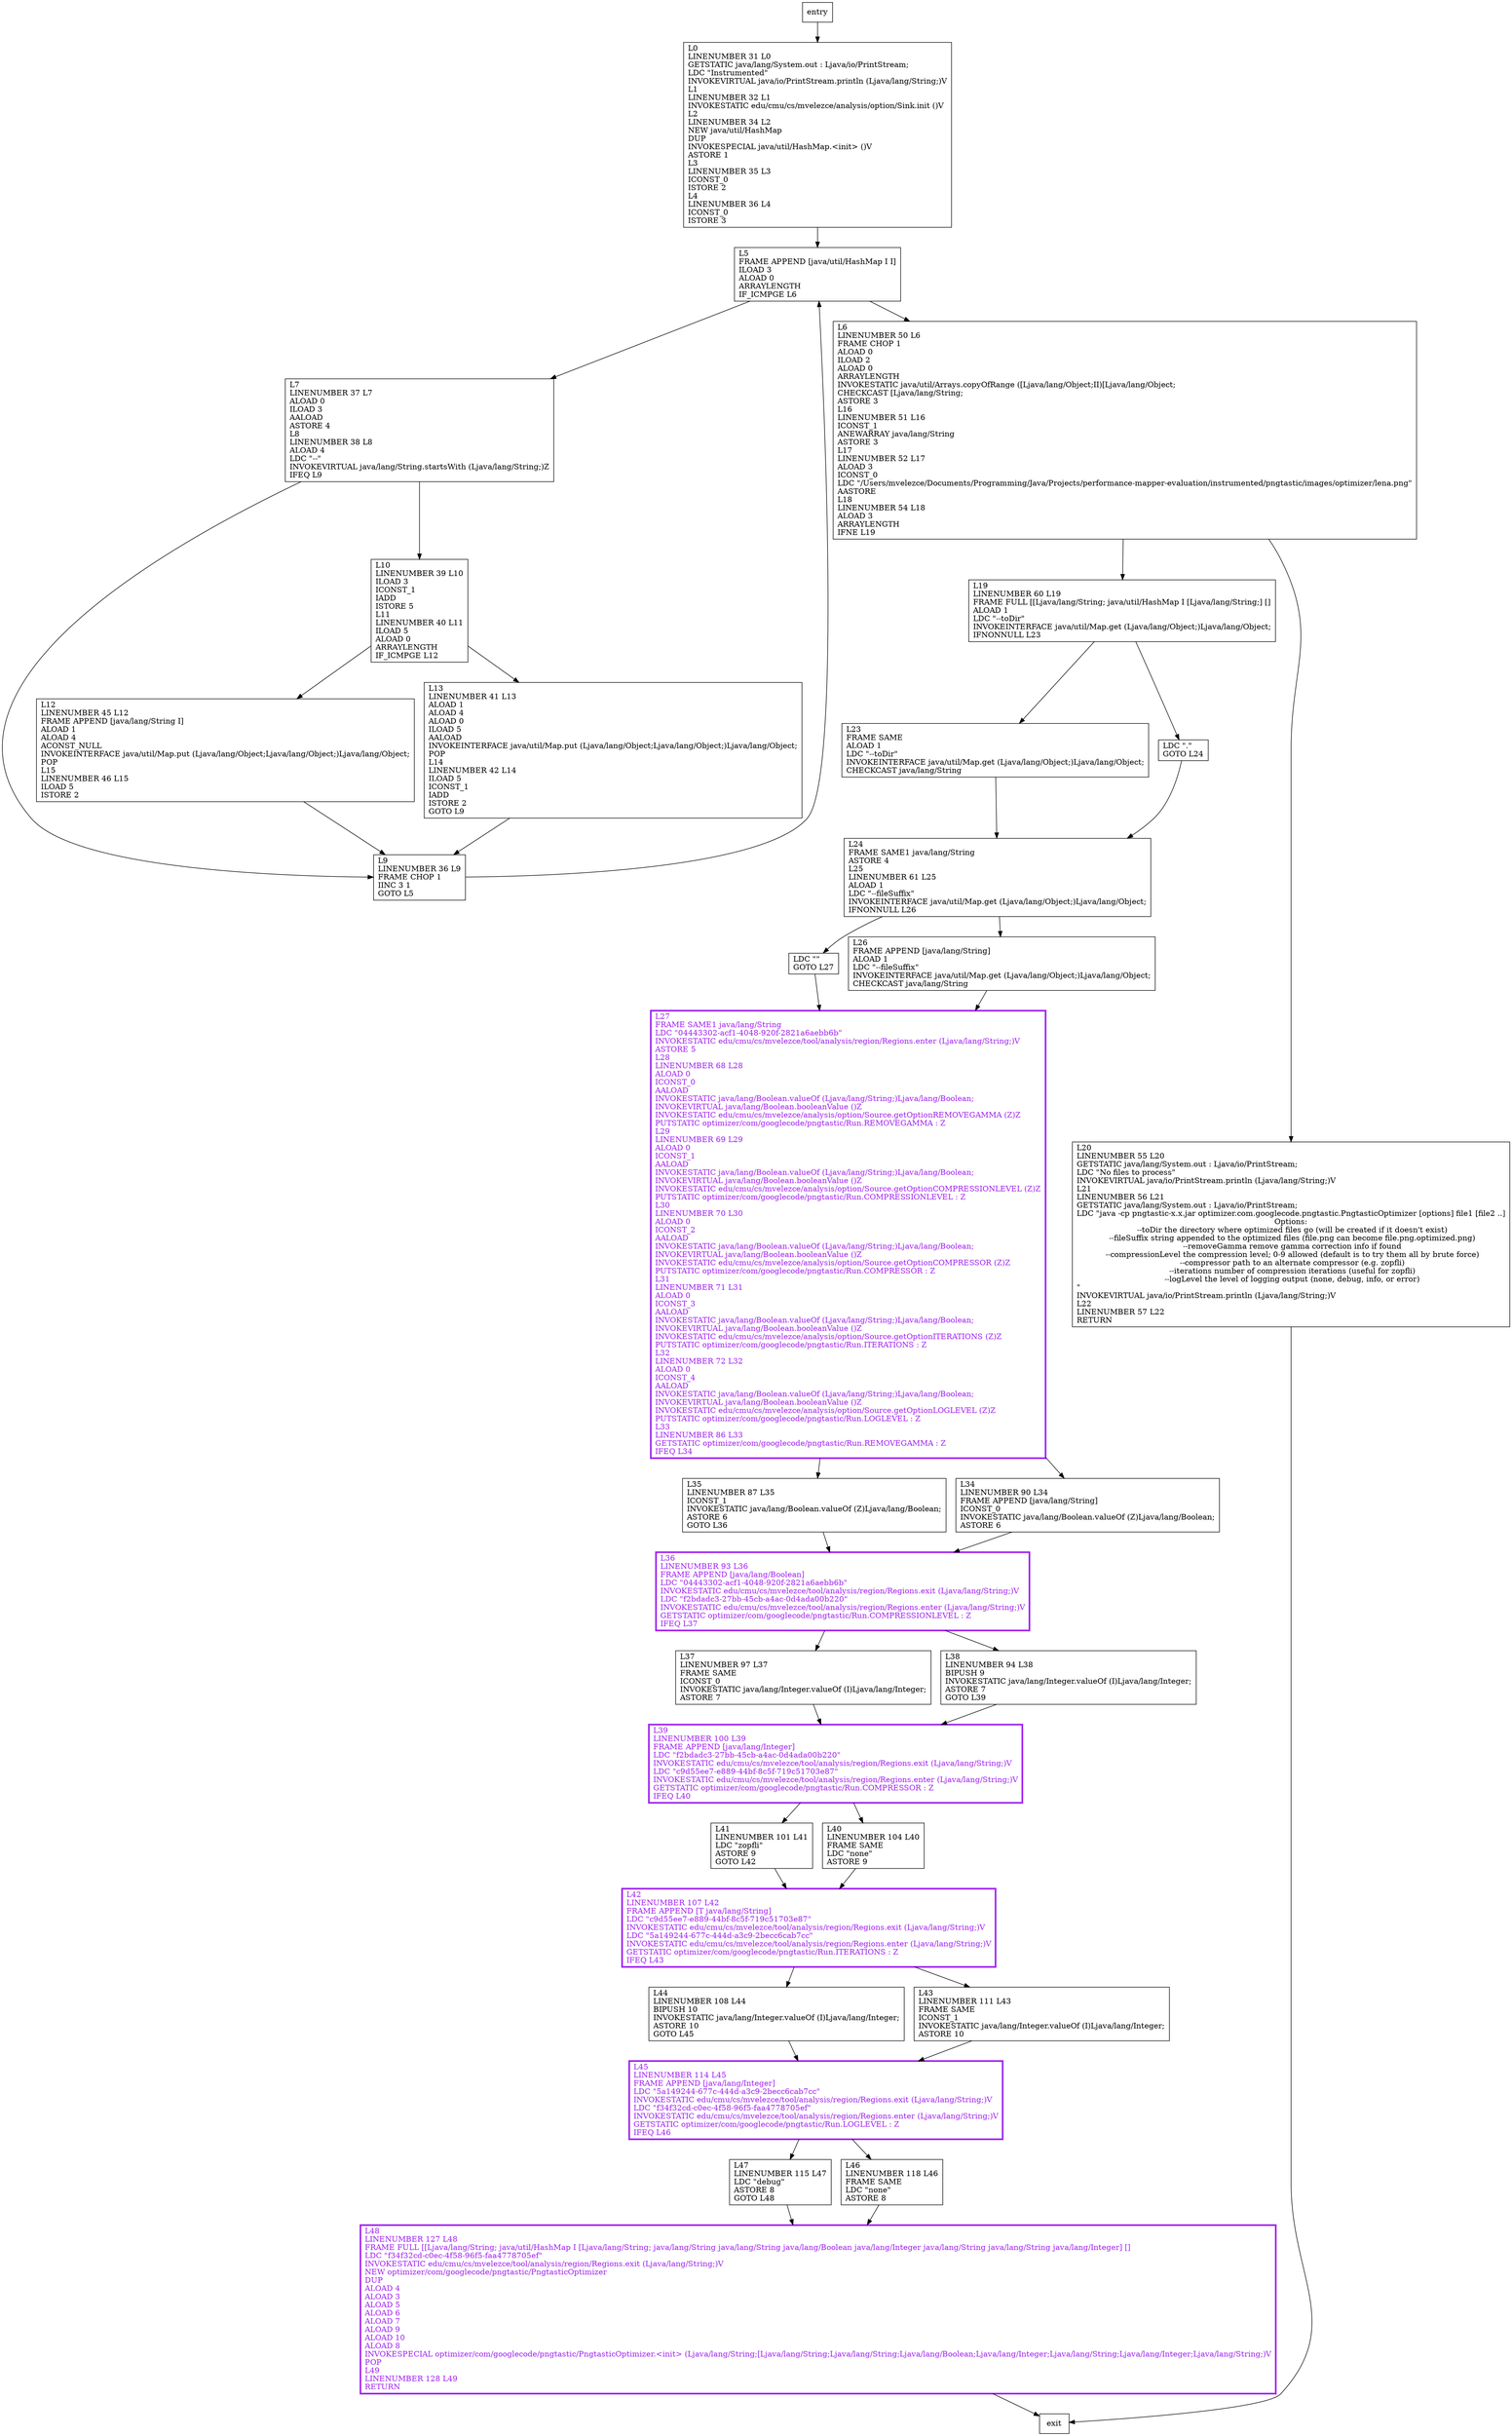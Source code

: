 digraph main {
node [shape=record];
1162400340 [label="L38\lLINENUMBER 94 L38\lBIPUSH 9\lINVOKESTATIC java/lang/Integer.valueOf (I)Ljava/lang/Integer;\lASTORE 7\lGOTO L39\l"];
546242567 [label="L40\lLINENUMBER 104 L40\lFRAME SAME\lLDC \"none\"\lASTORE 9\l"];
1725885575 [label="L0\lLINENUMBER 31 L0\lGETSTATIC java/lang/System.out : Ljava/io/PrintStream;\lLDC \"Instrumented\"\lINVOKEVIRTUAL java/io/PrintStream.println (Ljava/lang/String;)V\lL1\lLINENUMBER 32 L1\lINVOKESTATIC edu/cmu/cs/mvelezce/analysis/option/Sink.init ()V\lL2\lLINENUMBER 34 L2\lNEW java/util/HashMap\lDUP\lINVOKESPECIAL java/util/HashMap.\<init\> ()V\lASTORE 1\lL3\lLINENUMBER 35 L3\lICONST_0\lISTORE 2\lL4\lLINENUMBER 36 L4\lICONST_0\lISTORE 3\l"];
915540950 [label="L24\lFRAME SAME1 java/lang/String\lASTORE 4\lL25\lLINENUMBER 61 L25\lALOAD 1\lLDC \"--fileSuffix\"\lINVOKEINTERFACE java/util/Map.get (Ljava/lang/Object;)Ljava/lang/Object;\lIFNONNULL L26\l"];
1135936028 [label="L34\lLINENUMBER 90 L34\lFRAME APPEND [java/lang/String]\lICONST_0\lINVOKESTATIC java/lang/Boolean.valueOf (Z)Ljava/lang/Boolean;\lASTORE 6\l"];
780566650 [label="L37\lLINENUMBER 97 L37\lFRAME SAME\lICONST_0\lINVOKESTATIC java/lang/Integer.valueOf (I)Ljava/lang/Integer;\lASTORE 7\l"];
1632716597 [label="L26\lFRAME APPEND [java/lang/String]\lALOAD 1\lLDC \"--fileSuffix\"\lINVOKEINTERFACE java/util/Map.get (Ljava/lang/Object;)Ljava/lang/Object;\lCHECKCAST java/lang/String\l"];
1700751834 [label="L27\lFRAME SAME1 java/lang/String\lLDC \"04443302-acf1-4048-920f-2821a6aebb6b\"\lINVOKESTATIC edu/cmu/cs/mvelezce/tool/analysis/region/Regions.enter (Ljava/lang/String;)V\lASTORE 5\lL28\lLINENUMBER 68 L28\lALOAD 0\lICONST_0\lAALOAD\lINVOKESTATIC java/lang/Boolean.valueOf (Ljava/lang/String;)Ljava/lang/Boolean;\lINVOKEVIRTUAL java/lang/Boolean.booleanValue ()Z\lINVOKESTATIC edu/cmu/cs/mvelezce/analysis/option/Source.getOptionREMOVEGAMMA (Z)Z\lPUTSTATIC optimizer/com/googlecode/pngtastic/Run.REMOVEGAMMA : Z\lL29\lLINENUMBER 69 L29\lALOAD 0\lICONST_1\lAALOAD\lINVOKESTATIC java/lang/Boolean.valueOf (Ljava/lang/String;)Ljava/lang/Boolean;\lINVOKEVIRTUAL java/lang/Boolean.booleanValue ()Z\lINVOKESTATIC edu/cmu/cs/mvelezce/analysis/option/Source.getOptionCOMPRESSIONLEVEL (Z)Z\lPUTSTATIC optimizer/com/googlecode/pngtastic/Run.COMPRESSIONLEVEL : Z\lL30\lLINENUMBER 70 L30\lALOAD 0\lICONST_2\lAALOAD\lINVOKESTATIC java/lang/Boolean.valueOf (Ljava/lang/String;)Ljava/lang/Boolean;\lINVOKEVIRTUAL java/lang/Boolean.booleanValue ()Z\lINVOKESTATIC edu/cmu/cs/mvelezce/analysis/option/Source.getOptionCOMPRESSOR (Z)Z\lPUTSTATIC optimizer/com/googlecode/pngtastic/Run.COMPRESSOR : Z\lL31\lLINENUMBER 71 L31\lALOAD 0\lICONST_3\lAALOAD\lINVOKESTATIC java/lang/Boolean.valueOf (Ljava/lang/String;)Ljava/lang/Boolean;\lINVOKEVIRTUAL java/lang/Boolean.booleanValue ()Z\lINVOKESTATIC edu/cmu/cs/mvelezce/analysis/option/Source.getOptionITERATIONS (Z)Z\lPUTSTATIC optimizer/com/googlecode/pngtastic/Run.ITERATIONS : Z\lL32\lLINENUMBER 72 L32\lALOAD 0\lICONST_4\lAALOAD\lINVOKESTATIC java/lang/Boolean.valueOf (Ljava/lang/String;)Ljava/lang/Boolean;\lINVOKEVIRTUAL java/lang/Boolean.booleanValue ()Z\lINVOKESTATIC edu/cmu/cs/mvelezce/analysis/option/Source.getOptionLOGLEVEL (Z)Z\lPUTSTATIC optimizer/com/googlecode/pngtastic/Run.LOGLEVEL : Z\lL33\lLINENUMBER 86 L33\lGETSTATIC optimizer/com/googlecode/pngtastic/Run.REMOVEGAMMA : Z\lIFEQ L34\l"];
41029700 [label="L5\lFRAME APPEND [java/util/HashMap I I]\lILOAD 3\lALOAD 0\lARRAYLENGTH\lIF_ICMPGE L6\l"];
982565180 [label="L41\lLINENUMBER 101 L41\lLDC \"zopfli\"\lASTORE 9\lGOTO L42\l"];
2041504298 [label="LDC \".\"\lGOTO L24\l"];
1120671806 [label="L10\lLINENUMBER 39 L10\lILOAD 3\lICONST_1\lIADD\lISTORE 5\lL11\lLINENUMBER 40 L11\lILOAD 5\lALOAD 0\lARRAYLENGTH\lIF_ICMPGE L12\l"];
1780313842 [label="L13\lLINENUMBER 41 L13\lALOAD 1\lALOAD 4\lALOAD 0\lILOAD 5\lAALOAD\lINVOKEINTERFACE java/util/Map.put (Ljava/lang/Object;Ljava/lang/Object;)Ljava/lang/Object;\lPOP\lL14\lLINENUMBER 42 L14\lILOAD 5\lICONST_1\lIADD\lISTORE 2\lGOTO L9\l"];
674667952 [label="L35\lLINENUMBER 87 L35\lICONST_1\lINVOKESTATIC java/lang/Boolean.valueOf (Z)Ljava/lang/Boolean;\lASTORE 6\lGOTO L36\l"];
1045336031 [label="L12\lLINENUMBER 45 L12\lFRAME APPEND [java/lang/String I]\lALOAD 1\lALOAD 4\lACONST_NULL\lINVOKEINTERFACE java/util/Map.put (Ljava/lang/Object;Ljava/lang/Object;)Ljava/lang/Object;\lPOP\lL15\lLINENUMBER 46 L15\lILOAD 5\lISTORE 2\l"];
969502280 [label="L42\lLINENUMBER 107 L42\lFRAME APPEND [T java/lang/String]\lLDC \"c9d55ee7-e889-44bf-8c5f-719c51703e87\"\lINVOKESTATIC edu/cmu/cs/mvelezce/tool/analysis/region/Regions.exit (Ljava/lang/String;)V\lLDC \"5a149244-677c-444d-a3c9-2becc6cab7cc\"\lINVOKESTATIC edu/cmu/cs/mvelezce/tool/analysis/region/Regions.enter (Ljava/lang/String;)V\lGETSTATIC optimizer/com/googlecode/pngtastic/Run.ITERATIONS : Z\lIFEQ L43\l"];
411408557 [label="L43\lLINENUMBER 111 L43\lFRAME SAME\lICONST_1\lINVOKESTATIC java/lang/Integer.valueOf (I)Ljava/lang/Integer;\lASTORE 10\l"];
1789376127 [label="L20\lLINENUMBER 55 L20\lGETSTATIC java/lang/System.out : Ljava/io/PrintStream;\lLDC \"No files to process\"\lINVOKEVIRTUAL java/io/PrintStream.println (Ljava/lang/String;)V\lL21\lLINENUMBER 56 L21\lGETSTATIC java/lang/System.out : Ljava/io/PrintStream;\lLDC \"java -cp pngtastic-x.x.jar optimizer.com.googlecode.pngtastic.PngtasticOptimizer [options] file1 [file2 ..]\nOptions:\n  --toDir            the directory where optimized files go (will be created if it doesn't exist)\n  --fileSuffix       string appended to the optimized files (file.png can become file.png.optimized.png)\n  --removeGamma      remove gamma correction info if found\n  --compressionLevel the compression level; 0-9 allowed (default is to try them all by brute force)\n  --compressor       path to an alternate compressor (e.g. zopfli)\n  --iterations       number of compression iterations (useful for zopfli)\n  --logLevel         the level of logging output (none, debug, info, or error)\n\"\lINVOKEVIRTUAL java/io/PrintStream.println (Ljava/lang/String;)V\lL22\lLINENUMBER 57 L22\lRETURN\l"];
247334525 [label="L46\lLINENUMBER 118 L46\lFRAME SAME\lLDC \"none\"\lASTORE 8\l"];
977975287 [label="L47\lLINENUMBER 115 L47\lLDC \"debug\"\lASTORE 8\lGOTO L48\l"];
1087519874 [label="L44\lLINENUMBER 108 L44\lBIPUSH 10\lINVOKESTATIC java/lang/Integer.valueOf (I)Ljava/lang/Integer;\lASTORE 10\lGOTO L45\l"];
1808547623 [label="L23\lFRAME SAME\lALOAD 1\lLDC \"--toDir\"\lINVOKEINTERFACE java/util/Map.get (Ljava/lang/Object;)Ljava/lang/Object;\lCHECKCAST java/lang/String\l"];
814300680 [label="L36\lLINENUMBER 93 L36\lFRAME APPEND [java/lang/Boolean]\lLDC \"04443302-acf1-4048-920f-2821a6aebb6b\"\lINVOKESTATIC edu/cmu/cs/mvelezce/tool/analysis/region/Regions.exit (Ljava/lang/String;)V\lLDC \"f2bdadc3-27bb-45cb-a4ac-0d4ada00b220\"\lINVOKESTATIC edu/cmu/cs/mvelezce/tool/analysis/region/Regions.enter (Ljava/lang/String;)V\lGETSTATIC optimizer/com/googlecode/pngtastic/Run.COMPRESSIONLEVEL : Z\lIFEQ L37\l"];
785340693 [label="L7\lLINENUMBER 37 L7\lALOAD 0\lILOAD 3\lAALOAD\lASTORE 4\lL8\lLINENUMBER 38 L8\lALOAD 4\lLDC \"--\"\lINVOKEVIRTUAL java/lang/String.startsWith (Ljava/lang/String;)Z\lIFEQ L9\l"];
2096598149 [label="L45\lLINENUMBER 114 L45\lFRAME APPEND [java/lang/Integer]\lLDC \"5a149244-677c-444d-a3c9-2becc6cab7cc\"\lINVOKESTATIC edu/cmu/cs/mvelezce/tool/analysis/region/Regions.exit (Ljava/lang/String;)V\lLDC \"f34f32cd-c0ec-4f58-96f5-faa4778705ef\"\lINVOKESTATIC edu/cmu/cs/mvelezce/tool/analysis/region/Regions.enter (Ljava/lang/String;)V\lGETSTATIC optimizer/com/googlecode/pngtastic/Run.LOGLEVEL : Z\lIFEQ L46\l"];
1806547472 [label="L48\lLINENUMBER 127 L48\lFRAME FULL [[Ljava/lang/String; java/util/HashMap I [Ljava/lang/String; java/lang/String java/lang/String java/lang/Boolean java/lang/Integer java/lang/String java/lang/String java/lang/Integer] []\lLDC \"f34f32cd-c0ec-4f58-96f5-faa4778705ef\"\lINVOKESTATIC edu/cmu/cs/mvelezce/tool/analysis/region/Regions.exit (Ljava/lang/String;)V\lNEW optimizer/com/googlecode/pngtastic/PngtasticOptimizer\lDUP\lALOAD 4\lALOAD 3\lALOAD 5\lALOAD 6\lALOAD 7\lALOAD 9\lALOAD 10\lALOAD 8\lINVOKESPECIAL optimizer/com/googlecode/pngtastic/PngtasticOptimizer.\<init\> (Ljava/lang/String;[Ljava/lang/String;Ljava/lang/String;Ljava/lang/Boolean;Ljava/lang/Integer;Ljava/lang/String;Ljava/lang/Integer;Ljava/lang/String;)V\lPOP\lL49\lLINENUMBER 128 L49\lRETURN\l"];
1810790719 [label="LDC \"\"\lGOTO L27\l"];
1407675409 [label="L9\lLINENUMBER 36 L9\lFRAME CHOP 1\lIINC 3 1\lGOTO L5\l"];
1563699545 [label="L6\lLINENUMBER 50 L6\lFRAME CHOP 1\lALOAD 0\lILOAD 2\lALOAD 0\lARRAYLENGTH\lINVOKESTATIC java/util/Arrays.copyOfRange ([Ljava/lang/Object;II)[Ljava/lang/Object;\lCHECKCAST [Ljava/lang/String;\lASTORE 3\lL16\lLINENUMBER 51 L16\lICONST_1\lANEWARRAY java/lang/String\lASTORE 3\lL17\lLINENUMBER 52 L17\lALOAD 3\lICONST_0\lLDC \"/Users/mvelezce/Documents/Programming/Java/Projects/performance-mapper-evaluation/instrumented/pngtastic/images/optimizer/lena.png\"\lAASTORE\lL18\lLINENUMBER 54 L18\lALOAD 3\lARRAYLENGTH\lIFNE L19\l"];
543028700 [label="L19\lLINENUMBER 60 L19\lFRAME FULL [[Ljava/lang/String; java/util/HashMap I [Ljava/lang/String;] []\lALOAD 1\lLDC \"--toDir\"\lINVOKEINTERFACE java/util/Map.get (Ljava/lang/Object;)Ljava/lang/Object;\lIFNONNULL L23\l"];
1494158416 [label="L39\lLINENUMBER 100 L39\lFRAME APPEND [java/lang/Integer]\lLDC \"f2bdadc3-27bb-45cb-a4ac-0d4ada00b220\"\lINVOKESTATIC edu/cmu/cs/mvelezce/tool/analysis/region/Regions.exit (Ljava/lang/String;)V\lLDC \"c9d55ee7-e889-44bf-8c5f-719c51703e87\"\lINVOKESTATIC edu/cmu/cs/mvelezce/tool/analysis/region/Regions.enter (Ljava/lang/String;)V\lGETSTATIC optimizer/com/googlecode/pngtastic/Run.COMPRESSOR : Z\lIFEQ L40\l"];
entry;
exit;
1162400340 -> 1494158416;
546242567 -> 969502280;
1725885575 -> 41029700;
915540950 -> 1810790719;
915540950 -> 1632716597;
1135936028 -> 814300680;
780566650 -> 1494158416;
1632716597 -> 1700751834;
1700751834 -> 1135936028;
1700751834 -> 674667952;
41029700 -> 1563699545;
41029700 -> 785340693;
982565180 -> 969502280;
2041504298 -> 915540950;
1120671806 -> 1045336031;
1120671806 -> 1780313842;
1780313842 -> 1407675409;
674667952 -> 814300680;
1045336031 -> 1407675409;
969502280 -> 411408557;
969502280 -> 1087519874;
411408557 -> 2096598149;
1789376127 -> exit;
247334525 -> 1806547472;
977975287 -> 1806547472;
1087519874 -> 2096598149;
1808547623 -> 915540950;
814300680 -> 1162400340;
814300680 -> 780566650;
785340693 -> 1407675409;
785340693 -> 1120671806;
entry -> 1725885575;
2096598149 -> 247334525;
2096598149 -> 977975287;
1806547472 -> exit;
1810790719 -> 1700751834;
1407675409 -> 41029700;
1563699545 -> 1789376127;
1563699545 -> 543028700;
543028700 -> 2041504298;
543028700 -> 1808547623;
1494158416 -> 982565180;
1494158416 -> 546242567;
969502280[fontcolor="purple", penwidth=3, color="purple"];
2096598149[fontcolor="purple", penwidth=3, color="purple"];
1806547472[fontcolor="purple", penwidth=3, color="purple"];
1494158416[fontcolor="purple", penwidth=3, color="purple"];
1700751834[fontcolor="purple", penwidth=3, color="purple"];
814300680[fontcolor="purple", penwidth=3, color="purple"];
}
